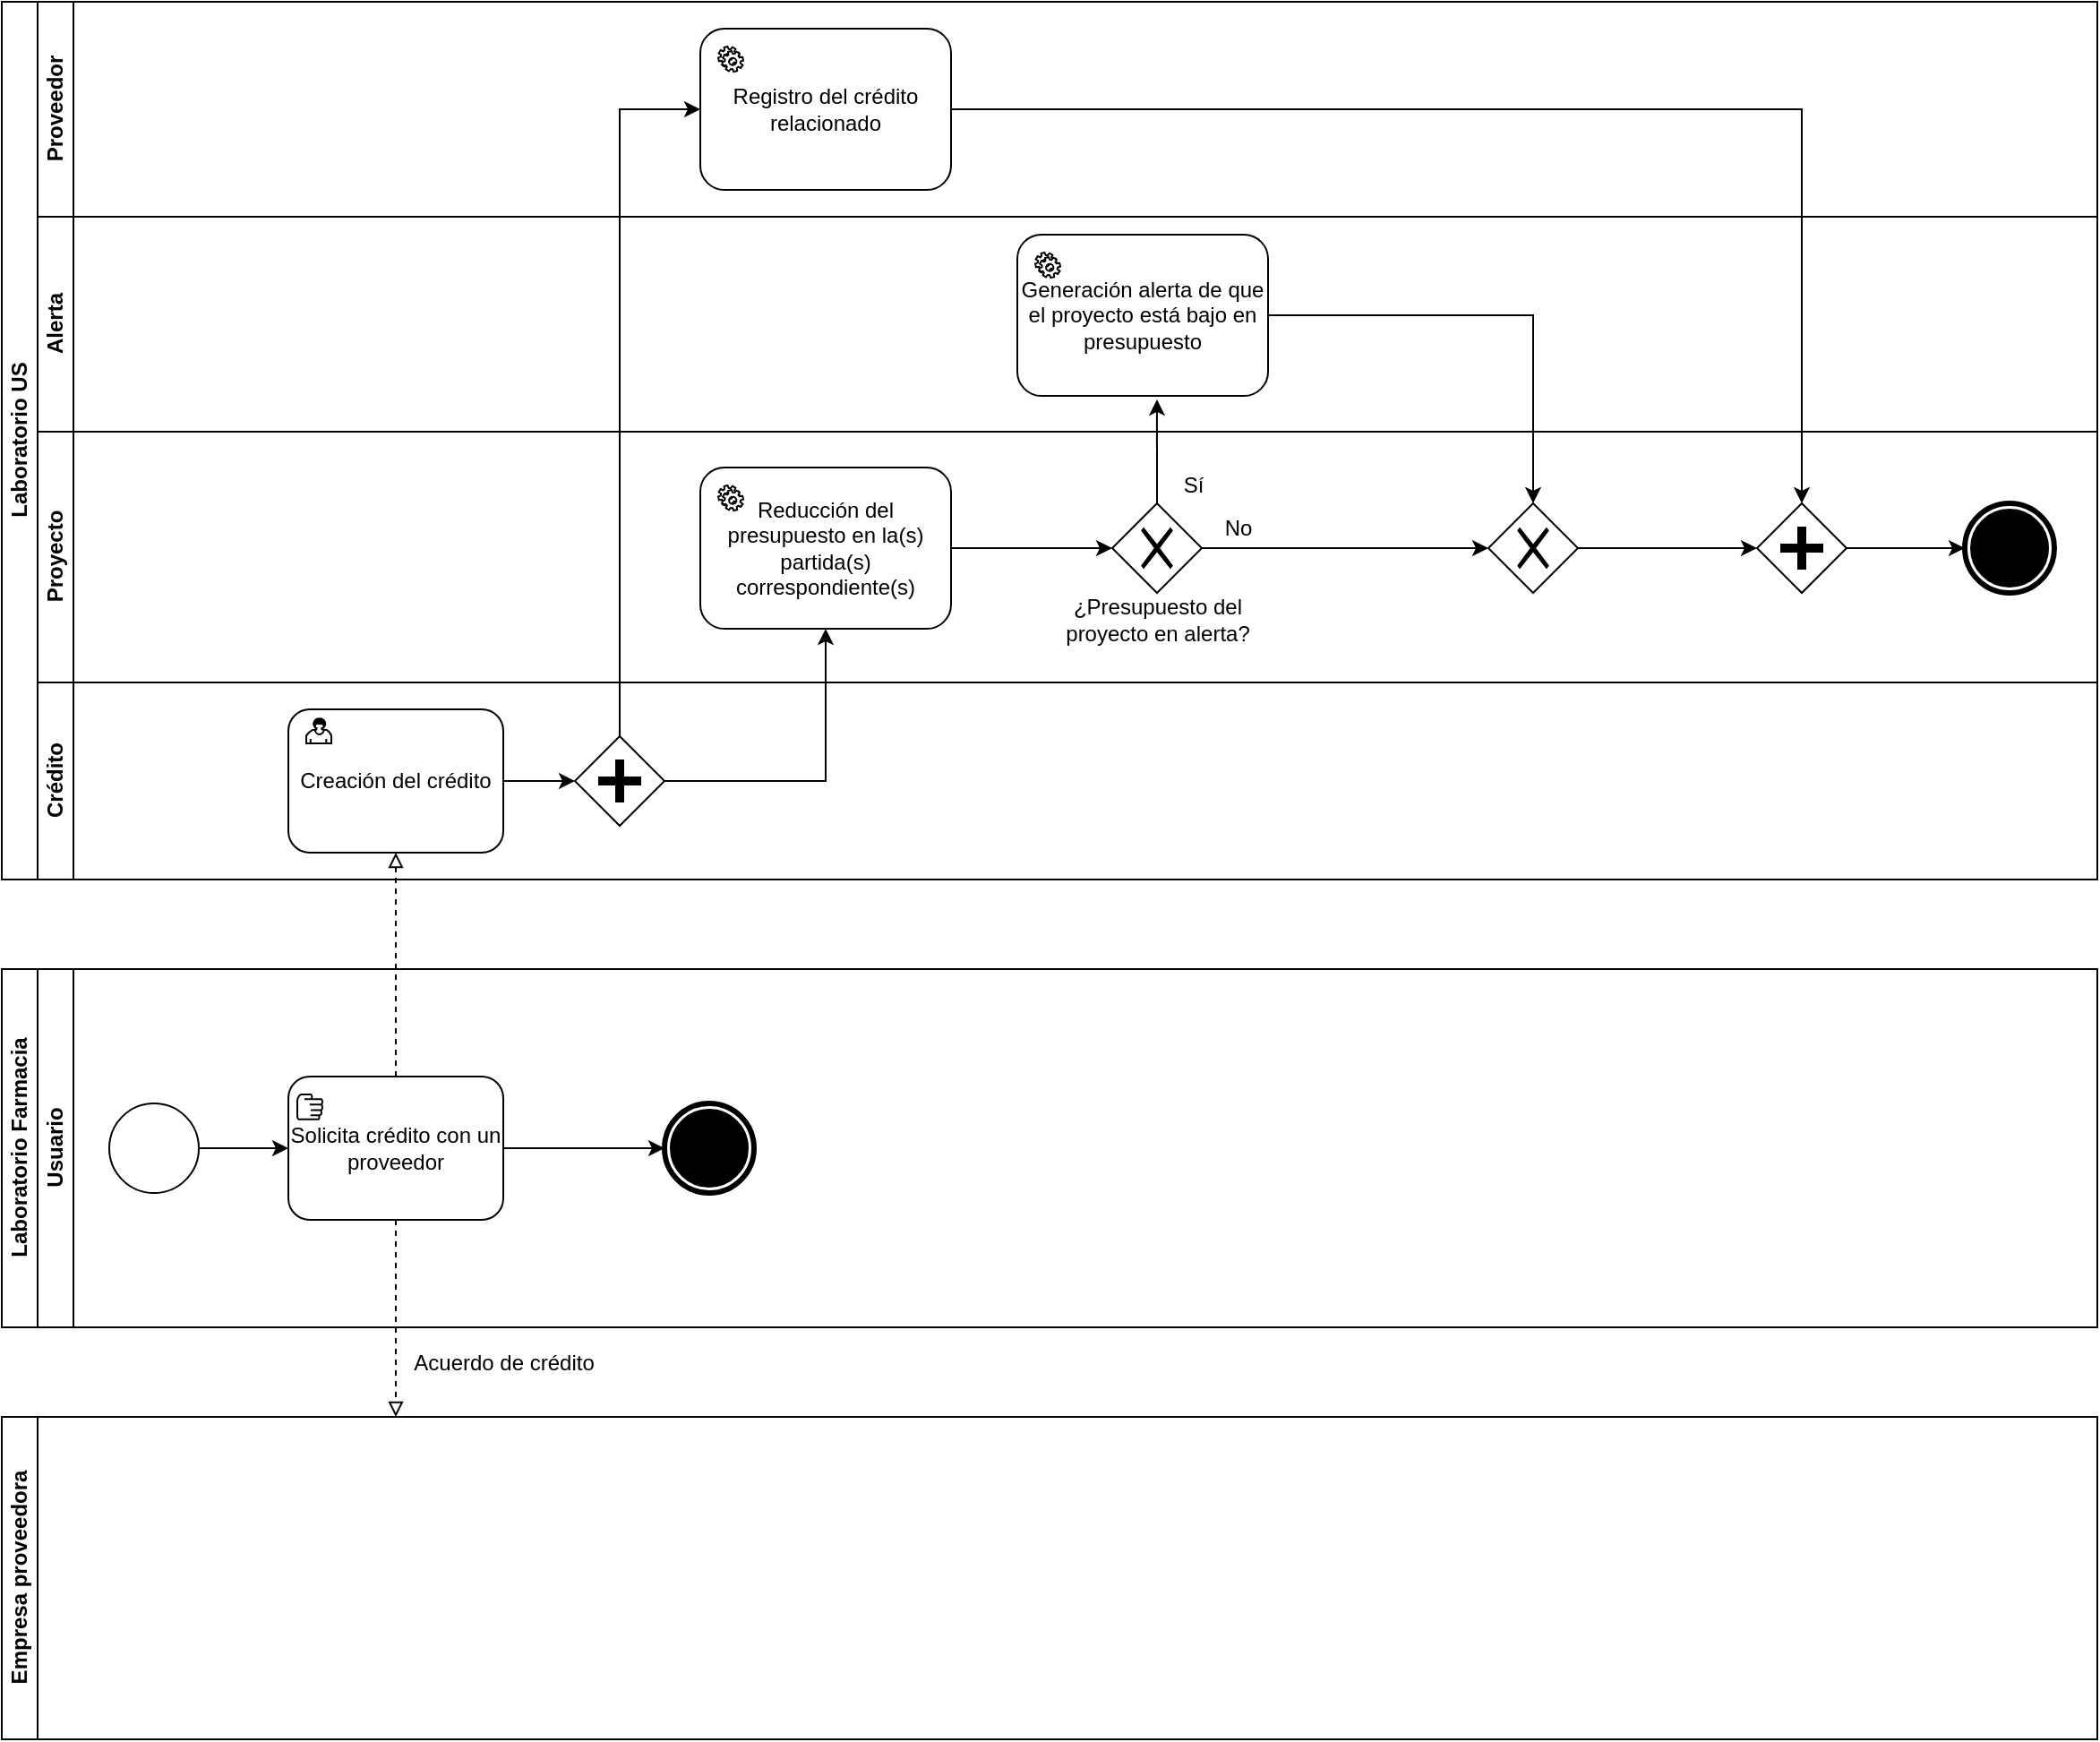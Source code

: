 <mxfile version="13.10.5" type="device"><diagram id="prtHgNgQTEPvFCAcTncT" name="Page-1"><mxGraphModel dx="2257" dy="1400" grid="1" gridSize="10" guides="1" tooltips="1" connect="1" arrows="1" fold="1" page="1" pageScale="1" pageWidth="827" pageHeight="1169" math="0" shadow="0"><root><mxCell id="0"/><mxCell id="1" parent="0"/><mxCell id="dNxyNK7c78bLwvsdeMH5-19" value="Laboratorio US" style="swimlane;html=1;childLayout=stackLayout;resizeParent=1;resizeParentMax=0;horizontal=0;startSize=20;horizontalStack=0;" parent="1" vertex="1"><mxGeometry x="120" y="120" width="1170" height="490" as="geometry"/></mxCell><mxCell id="dNxyNK7c78bLwvsdeMH5-20" value="Proveedor" style="swimlane;html=1;startSize=20;horizontal=0;" parent="dNxyNK7c78bLwvsdeMH5-19" vertex="1"><mxGeometry x="20" width="1150" height="120" as="geometry"/></mxCell><mxCell id="iXMvYGX8kj5sABAbTVR9-29" value="Registro del crédito relacionado" style="shape=ext;rounded=1;html=1;whiteSpace=wrap;" parent="dNxyNK7c78bLwvsdeMH5-20" vertex="1"><mxGeometry x="370" y="15" width="140" height="90" as="geometry"/></mxCell><mxCell id="iXMvYGX8kj5sABAbTVR9-30" value="" style="shape=mxgraph.bpmn.service_task;html=1;outlineConnect=0;" parent="dNxyNK7c78bLwvsdeMH5-20" vertex="1"><mxGeometry x="380" y="25" width="14" height="14" as="geometry"/></mxCell><mxCell id="dNxyNK7c78bLwvsdeMH5-21" value="Alerta" style="swimlane;html=1;startSize=20;horizontal=0;" parent="dNxyNK7c78bLwvsdeMH5-19" vertex="1"><mxGeometry x="20" y="120" width="1150" height="120" as="geometry"/></mxCell><mxCell id="iXMvYGX8kj5sABAbTVR9-36" value="Generación alerta de que el proyecto está bajo en presupuesto" style="shape=ext;rounded=1;html=1;whiteSpace=wrap;" parent="dNxyNK7c78bLwvsdeMH5-21" vertex="1"><mxGeometry x="547" y="10" width="140" height="90" as="geometry"/></mxCell><mxCell id="iXMvYGX8kj5sABAbTVR9-37" value="" style="shape=mxgraph.bpmn.service_task;html=1;outlineConnect=0;" parent="dNxyNK7c78bLwvsdeMH5-21" vertex="1"><mxGeometry x="557" y="20" width="14" height="14" as="geometry"/></mxCell><mxCell id="iXMvYGX8kj5sABAbTVR9-1" value="Proyecto" style="swimlane;html=1;startSize=20;horizontal=0;" parent="dNxyNK7c78bLwvsdeMH5-19" vertex="1"><mxGeometry x="20" y="240" width="1150" height="140" as="geometry"/></mxCell><mxCell id="iXMvYGX8kj5sABAbTVR9-38" style="edgeStyle=orthogonalEdgeStyle;rounded=0;orthogonalLoop=1;jettySize=auto;html=1;exitX=1;exitY=0.5;exitDx=0;exitDy=0;endArrow=classic;endFill=1;" parent="iXMvYGX8kj5sABAbTVR9-1" source="iXMvYGX8kj5sABAbTVR9-26" target="iXMvYGX8kj5sABAbTVR9-35" edge="1"><mxGeometry relative="1" as="geometry"/></mxCell><mxCell id="iXMvYGX8kj5sABAbTVR9-26" value="Reducción del presupuesto en la(s) partida(s) correspondiente(s)" style="shape=ext;rounded=1;html=1;whiteSpace=wrap;" parent="iXMvYGX8kj5sABAbTVR9-1" vertex="1"><mxGeometry x="370" y="20" width="140" height="90" as="geometry"/></mxCell><mxCell id="iXMvYGX8kj5sABAbTVR9-28" value="" style="shape=mxgraph.bpmn.service_task;html=1;outlineConnect=0;" parent="iXMvYGX8kj5sABAbTVR9-1" vertex="1"><mxGeometry x="380" y="30" width="14" height="14" as="geometry"/></mxCell><mxCell id="iXMvYGX8kj5sABAbTVR9-45" style="edgeStyle=orthogonalEdgeStyle;rounded=0;orthogonalLoop=1;jettySize=auto;html=1;exitX=1;exitY=0.5;exitDx=0;exitDy=0;entryX=0;entryY=0.5;entryDx=0;entryDy=0;endArrow=classic;endFill=1;" parent="iXMvYGX8kj5sABAbTVR9-1" source="iXMvYGX8kj5sABAbTVR9-35" target="vr_ecBlc5lcN4leh7hHa-1" edge="1"><mxGeometry relative="1" as="geometry"/></mxCell><mxCell id="iXMvYGX8kj5sABAbTVR9-35" value="" style="shape=mxgraph.bpmn.shape;html=1;verticalLabelPosition=bottom;labelBackgroundColor=#ffffff;verticalAlign=top;align=center;perimeter=rhombusPerimeter;background=gateway;outlineConnect=0;outline=none;symbol=exclusiveGw;" parent="iXMvYGX8kj5sABAbTVR9-1" vertex="1"><mxGeometry x="600" y="40" width="50" height="50" as="geometry"/></mxCell><mxCell id="iXMvYGX8kj5sABAbTVR9-42" value="" style="shape=mxgraph.bpmn.shape;html=1;verticalLabelPosition=bottom;labelBackgroundColor=#ffffff;verticalAlign=top;align=center;perimeter=ellipsePerimeter;outlineConnect=0;outline=end;symbol=terminate;" parent="iXMvYGX8kj5sABAbTVR9-1" vertex="1"><mxGeometry x="1076" y="40" width="50" height="50" as="geometry"/></mxCell><mxCell id="iXMvYGX8kj5sABAbTVR9-46" style="edgeStyle=orthogonalEdgeStyle;rounded=0;orthogonalLoop=1;jettySize=auto;html=1;exitX=1;exitY=0.5;exitDx=0;exitDy=0;endArrow=classic;endFill=1;" parent="iXMvYGX8kj5sABAbTVR9-1" source="iXMvYGX8kj5sABAbTVR9-43" target="iXMvYGX8kj5sABAbTVR9-42" edge="1"><mxGeometry relative="1" as="geometry"/></mxCell><mxCell id="iXMvYGX8kj5sABAbTVR9-43" value="" style="shape=mxgraph.bpmn.shape;html=1;verticalLabelPosition=bottom;labelBackgroundColor=#ffffff;verticalAlign=top;align=center;perimeter=rhombusPerimeter;background=gateway;outlineConnect=0;outline=none;symbol=parallelGw;" parent="iXMvYGX8kj5sABAbTVR9-1" vertex="1"><mxGeometry x="960" y="40" width="50" height="50" as="geometry"/></mxCell><mxCell id="iXMvYGX8kj5sABAbTVR9-49" value="¿Presupuesto del &lt;br&gt;proyecto en alerta?" style="text;html=1;align=center;verticalAlign=middle;resizable=0;points=[];autosize=1;" parent="iXMvYGX8kj5sABAbTVR9-1" vertex="1"><mxGeometry x="565" y="90" width="120" height="30" as="geometry"/></mxCell><mxCell id="iXMvYGX8kj5sABAbTVR9-50" value="Sí" style="text;html=1;align=center;verticalAlign=middle;resizable=0;points=[];autosize=1;" parent="iXMvYGX8kj5sABAbTVR9-1" vertex="1"><mxGeometry x="630" y="20" width="30" height="20" as="geometry"/></mxCell><mxCell id="iXMvYGX8kj5sABAbTVR9-51" value="No" style="text;html=1;align=center;verticalAlign=middle;resizable=0;points=[];autosize=1;" parent="iXMvYGX8kj5sABAbTVR9-1" vertex="1"><mxGeometry x="655" y="44" width="30" height="20" as="geometry"/></mxCell><mxCell id="vr_ecBlc5lcN4leh7hHa-2" style="edgeStyle=orthogonalEdgeStyle;rounded=0;orthogonalLoop=1;jettySize=auto;html=1;exitX=1;exitY=0.5;exitDx=0;exitDy=0;entryX=0;entryY=0.5;entryDx=0;entryDy=0;" edge="1" parent="iXMvYGX8kj5sABAbTVR9-1" source="vr_ecBlc5lcN4leh7hHa-1" target="iXMvYGX8kj5sABAbTVR9-43"><mxGeometry relative="1" as="geometry"/></mxCell><mxCell id="vr_ecBlc5lcN4leh7hHa-1" value="" style="shape=mxgraph.bpmn.shape;html=1;verticalLabelPosition=bottom;labelBackgroundColor=#ffffff;verticalAlign=top;align=center;perimeter=rhombusPerimeter;background=gateway;outlineConnect=0;outline=none;symbol=exclusiveGw;" vertex="1" parent="iXMvYGX8kj5sABAbTVR9-1"><mxGeometry x="810" y="40" width="50" height="50" as="geometry"/></mxCell><mxCell id="dNxyNK7c78bLwvsdeMH5-22" value="Crédito" style="swimlane;html=1;startSize=20;horizontal=0;" parent="dNxyNK7c78bLwvsdeMH5-19" vertex="1"><mxGeometry x="20" y="380" width="1150" height="110" as="geometry"/></mxCell><mxCell id="iXMvYGX8kj5sABAbTVR9-32" style="edgeStyle=orthogonalEdgeStyle;rounded=0;orthogonalLoop=1;jettySize=auto;html=1;exitX=1;exitY=0.5;exitDx=0;exitDy=0;entryX=0;entryY=0.5;entryDx=0;entryDy=0;endArrow=classic;endFill=1;" parent="dNxyNK7c78bLwvsdeMH5-22" source="iXMvYGX8kj5sABAbTVR9-23" target="iXMvYGX8kj5sABAbTVR9-31" edge="1"><mxGeometry relative="1" as="geometry"/></mxCell><mxCell id="iXMvYGX8kj5sABAbTVR9-23" value="Creación del crédito" style="shape=ext;rounded=1;html=1;whiteSpace=wrap;" parent="dNxyNK7c78bLwvsdeMH5-22" vertex="1"><mxGeometry x="140" y="15" width="120" height="80" as="geometry"/></mxCell><mxCell id="iXMvYGX8kj5sABAbTVR9-25" value="" style="shape=mxgraph.bpmn.user_task;html=1;outlineConnect=0;" parent="dNxyNK7c78bLwvsdeMH5-22" vertex="1"><mxGeometry x="150" y="20" width="14" height="14" as="geometry"/></mxCell><mxCell id="iXMvYGX8kj5sABAbTVR9-31" value="" style="shape=mxgraph.bpmn.shape;html=1;verticalLabelPosition=bottom;labelBackgroundColor=#ffffff;verticalAlign=top;align=center;perimeter=rhombusPerimeter;background=gateway;outlineConnect=0;outline=none;symbol=parallelGw;" parent="dNxyNK7c78bLwvsdeMH5-22" vertex="1"><mxGeometry x="300" y="30" width="50" height="50" as="geometry"/></mxCell><mxCell id="iXMvYGX8kj5sABAbTVR9-33" style="edgeStyle=orthogonalEdgeStyle;rounded=0;orthogonalLoop=1;jettySize=auto;html=1;exitX=0.5;exitY=0;exitDx=0;exitDy=0;entryX=0;entryY=0.5;entryDx=0;entryDy=0;endArrow=classic;endFill=1;" parent="dNxyNK7c78bLwvsdeMH5-19" source="iXMvYGX8kj5sABAbTVR9-31" target="iXMvYGX8kj5sABAbTVR9-29" edge="1"><mxGeometry relative="1" as="geometry"/></mxCell><mxCell id="iXMvYGX8kj5sABAbTVR9-34" style="edgeStyle=orthogonalEdgeStyle;rounded=0;orthogonalLoop=1;jettySize=auto;html=1;exitX=1;exitY=0.5;exitDx=0;exitDy=0;endArrow=classic;endFill=1;" parent="dNxyNK7c78bLwvsdeMH5-19" source="iXMvYGX8kj5sABAbTVR9-31" target="iXMvYGX8kj5sABAbTVR9-26" edge="1"><mxGeometry relative="1" as="geometry"/></mxCell><mxCell id="iXMvYGX8kj5sABAbTVR9-39" style="edgeStyle=orthogonalEdgeStyle;rounded=0;orthogonalLoop=1;jettySize=auto;html=1;exitX=0.5;exitY=0;exitDx=0;exitDy=0;entryX=0.557;entryY=1.022;entryDx=0;entryDy=0;entryPerimeter=0;endArrow=classic;endFill=1;" parent="dNxyNK7c78bLwvsdeMH5-19" source="iXMvYGX8kj5sABAbTVR9-35" target="iXMvYGX8kj5sABAbTVR9-36" edge="1"><mxGeometry relative="1" as="geometry"/></mxCell><mxCell id="iXMvYGX8kj5sABAbTVR9-44" style="edgeStyle=orthogonalEdgeStyle;rounded=0;orthogonalLoop=1;jettySize=auto;html=1;exitX=1;exitY=0.5;exitDx=0;exitDy=0;entryX=0.5;entryY=0;entryDx=0;entryDy=0;endArrow=classic;endFill=1;" parent="dNxyNK7c78bLwvsdeMH5-19" source="iXMvYGX8kj5sABAbTVR9-29" target="iXMvYGX8kj5sABAbTVR9-43" edge="1"><mxGeometry relative="1" as="geometry"/></mxCell><mxCell id="vr_ecBlc5lcN4leh7hHa-3" style="edgeStyle=orthogonalEdgeStyle;rounded=0;orthogonalLoop=1;jettySize=auto;html=1;exitX=1;exitY=0.5;exitDx=0;exitDy=0;entryX=0.5;entryY=0;entryDx=0;entryDy=0;" edge="1" parent="dNxyNK7c78bLwvsdeMH5-19" source="iXMvYGX8kj5sABAbTVR9-36" target="vr_ecBlc5lcN4leh7hHa-1"><mxGeometry relative="1" as="geometry"/></mxCell><mxCell id="iXMvYGX8kj5sABAbTVR9-8" value="Laboratorio Farmacia" style="swimlane;html=1;childLayout=stackLayout;resizeParent=1;resizeParentMax=0;horizontal=0;startSize=20;horizontalStack=0;" parent="1" vertex="1"><mxGeometry x="120" y="660" width="1170" height="200" as="geometry"/></mxCell><mxCell id="iXMvYGX8kj5sABAbTVR9-9" value="Usuario" style="swimlane;html=1;startSize=20;horizontal=0;" parent="iXMvYGX8kj5sABAbTVR9-8" vertex="1"><mxGeometry x="20" width="1150" height="200" as="geometry"/></mxCell><mxCell id="iXMvYGX8kj5sABAbTVR9-21" style="edgeStyle=orthogonalEdgeStyle;rounded=0;orthogonalLoop=1;jettySize=auto;html=1;exitX=1;exitY=0.5;exitDx=0;exitDy=0;entryX=0;entryY=0.5;entryDx=0;entryDy=0;endArrow=classic;endFill=1;" parent="iXMvYGX8kj5sABAbTVR9-9" source="iXMvYGX8kj5sABAbTVR9-14" target="iXMvYGX8kj5sABAbTVR9-15" edge="1"><mxGeometry relative="1" as="geometry"/></mxCell><mxCell id="iXMvYGX8kj5sABAbTVR9-14" value="" style="shape=mxgraph.bpmn.shape;html=1;verticalLabelPosition=bottom;labelBackgroundColor=#ffffff;verticalAlign=top;align=center;perimeter=ellipsePerimeter;outlineConnect=0;outline=standard;symbol=general;" parent="iXMvYGX8kj5sABAbTVR9-9" vertex="1"><mxGeometry x="40" y="75" width="50" height="50" as="geometry"/></mxCell><mxCell id="iXMvYGX8kj5sABAbTVR9-41" style="edgeStyle=orthogonalEdgeStyle;rounded=0;orthogonalLoop=1;jettySize=auto;html=1;exitX=1;exitY=0.5;exitDx=0;exitDy=0;entryX=0;entryY=0.5;entryDx=0;entryDy=0;endArrow=classic;endFill=1;" parent="iXMvYGX8kj5sABAbTVR9-9" source="iXMvYGX8kj5sABAbTVR9-15" target="iXMvYGX8kj5sABAbTVR9-40" edge="1"><mxGeometry relative="1" as="geometry"/></mxCell><mxCell id="iXMvYGX8kj5sABAbTVR9-15" value="Solicita crédito con un proveedor" style="shape=ext;rounded=1;html=1;whiteSpace=wrap;" parent="iXMvYGX8kj5sABAbTVR9-9" vertex="1"><mxGeometry x="140" y="60" width="120" height="80" as="geometry"/></mxCell><mxCell id="iXMvYGX8kj5sABAbTVR9-24" value="" style="shape=mxgraph.bpmn.manual_task;html=1;outlineConnect=0;" parent="iXMvYGX8kj5sABAbTVR9-9" vertex="1"><mxGeometry x="145" y="70" width="14" height="14" as="geometry"/></mxCell><mxCell id="iXMvYGX8kj5sABAbTVR9-40" value="" style="shape=mxgraph.bpmn.shape;html=1;verticalLabelPosition=bottom;labelBackgroundColor=#ffffff;verticalAlign=top;align=center;perimeter=ellipsePerimeter;outlineConnect=0;outline=end;symbol=terminate;" parent="iXMvYGX8kj5sABAbTVR9-9" vertex="1"><mxGeometry x="350" y="75" width="50" height="50" as="geometry"/></mxCell><mxCell id="iXMvYGX8kj5sABAbTVR9-16" value="Empresa proveedora" style="swimlane;html=1;childLayout=stackLayout;resizeParent=1;resizeParentMax=0;horizontal=0;startSize=20;horizontalStack=0;" parent="1" vertex="1"><mxGeometry x="120" y="910" width="1170" height="180" as="geometry"/></mxCell><mxCell id="iXMvYGX8kj5sABAbTVR9-20" style="edgeStyle=orthogonalEdgeStyle;rounded=0;orthogonalLoop=1;jettySize=auto;html=1;exitX=0.5;exitY=1;exitDx=0;exitDy=0;dashed=1;endArrow=block;endFill=0;" parent="1" source="iXMvYGX8kj5sABAbTVR9-15" edge="1"><mxGeometry relative="1" as="geometry"><mxPoint x="340" y="910" as="targetPoint"/></mxGeometry></mxCell><mxCell id="iXMvYGX8kj5sABAbTVR9-22" value="Acuerdo de crédito" style="text;html=1;align=center;verticalAlign=middle;resizable=0;points=[];autosize=1;" parent="1" vertex="1"><mxGeometry x="340" y="870" width="120" height="20" as="geometry"/></mxCell><mxCell id="iXMvYGX8kj5sABAbTVR9-48" style="edgeStyle=orthogonalEdgeStyle;rounded=0;orthogonalLoop=1;jettySize=auto;html=1;exitX=0.5;exitY=0;exitDx=0;exitDy=0;entryX=0.5;entryY=1;entryDx=0;entryDy=0;endArrow=block;endFill=0;dashed=1;" parent="1" source="iXMvYGX8kj5sABAbTVR9-15" target="iXMvYGX8kj5sABAbTVR9-23" edge="1"><mxGeometry relative="1" as="geometry"/></mxCell></root></mxGraphModel></diagram></mxfile>